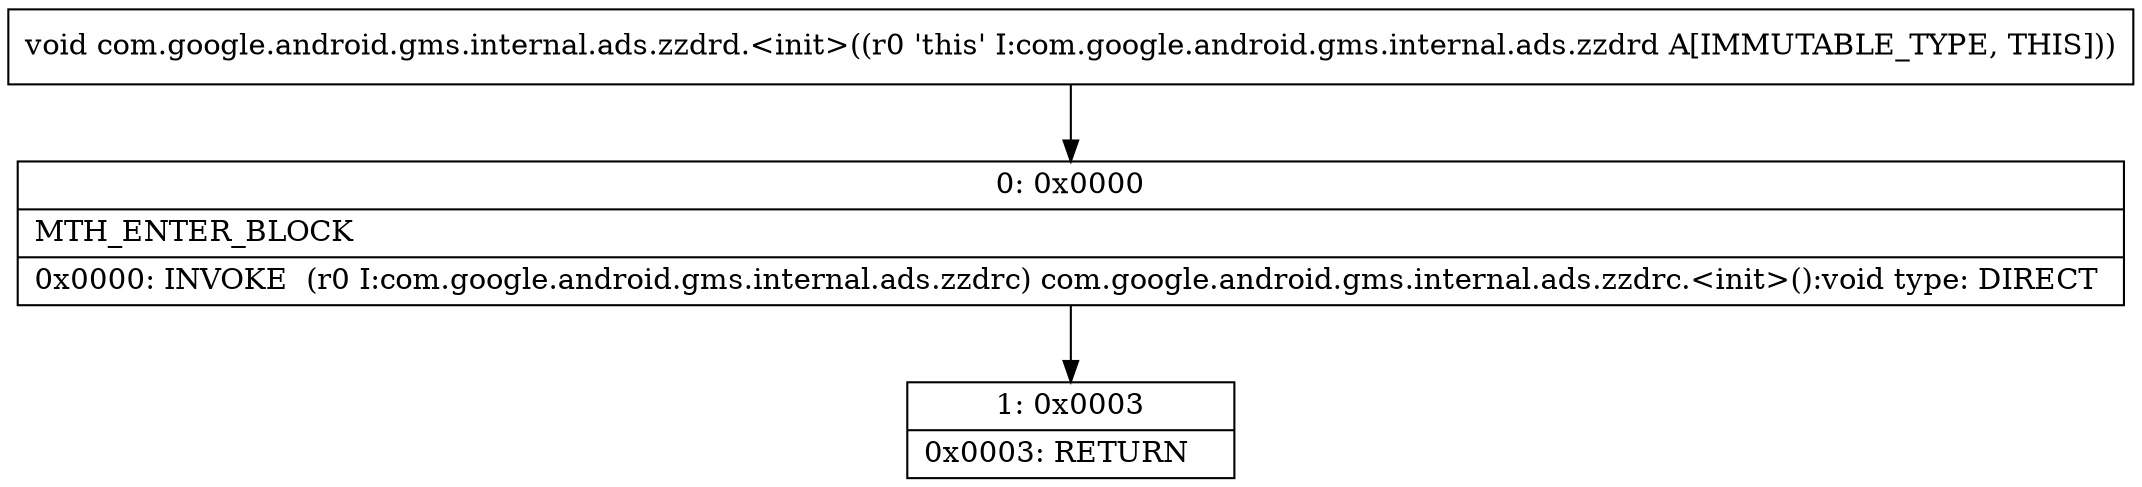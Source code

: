 digraph "CFG forcom.google.android.gms.internal.ads.zzdrd.\<init\>()V" {
Node_0 [shape=record,label="{0\:\ 0x0000|MTH_ENTER_BLOCK\l|0x0000: INVOKE  (r0 I:com.google.android.gms.internal.ads.zzdrc) com.google.android.gms.internal.ads.zzdrc.\<init\>():void type: DIRECT \l}"];
Node_1 [shape=record,label="{1\:\ 0x0003|0x0003: RETURN   \l}"];
MethodNode[shape=record,label="{void com.google.android.gms.internal.ads.zzdrd.\<init\>((r0 'this' I:com.google.android.gms.internal.ads.zzdrd A[IMMUTABLE_TYPE, THIS])) }"];
MethodNode -> Node_0;
Node_0 -> Node_1;
}

